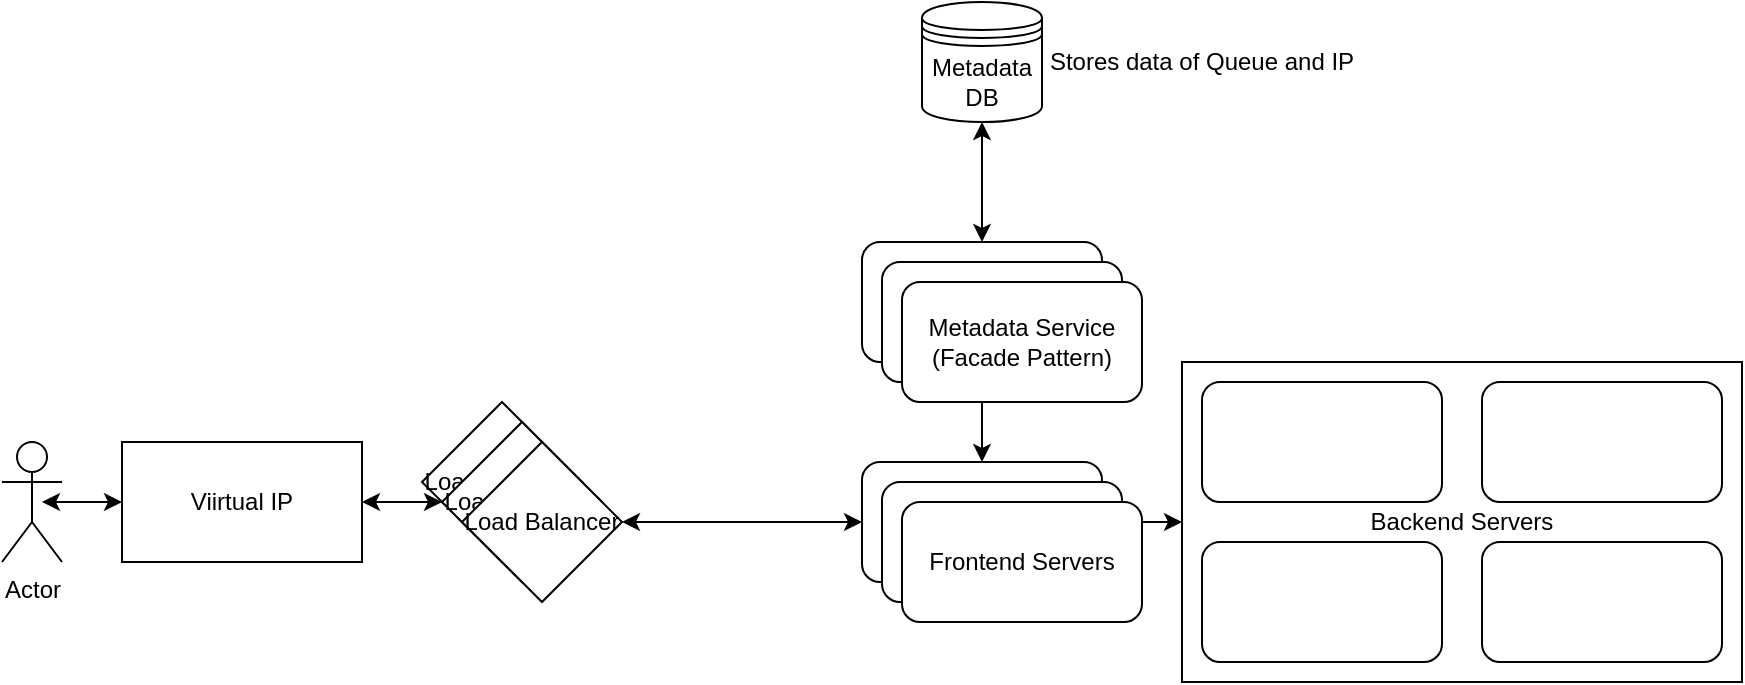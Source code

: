 <mxfile version="14.8.6" type="github">
  <diagram id="BiaBzupZuHQj9mEWrDAO" name="Page-1">
    <mxGraphModel dx="1268" dy="682" grid="1" gridSize="10" guides="1" tooltips="1" connect="1" arrows="1" fold="1" page="1" pageScale="1" pageWidth="100" pageHeight="100" math="0" shadow="0">
      <root>
        <mxCell id="0" />
        <mxCell id="1" parent="0" />
        <mxCell id="Wk8CPC1R70xKdI87IpBm-1" value="Frontend Servers" style="rounded=1;whiteSpace=wrap;html=1;" vertex="1" parent="1">
          <mxGeometry x="40" y="60" width="120" height="60" as="geometry" />
        </mxCell>
        <mxCell id="Wk8CPC1R70xKdI87IpBm-2" value="Metadata Service&lt;br&gt;(Facade Pattern)" style="rounded=1;whiteSpace=wrap;html=1;" vertex="1" parent="1">
          <mxGeometry x="40" y="-50" width="120" height="60" as="geometry" />
        </mxCell>
        <mxCell id="Wk8CPC1R70xKdI87IpBm-4" value="Load Balancer" style="rhombus;whiteSpace=wrap;html=1;" vertex="1" parent="1">
          <mxGeometry x="-180" y="30" width="80" height="80" as="geometry" />
        </mxCell>
        <mxCell id="Wk8CPC1R70xKdI87IpBm-5" value="Load Balancer" style="rhombus;whiteSpace=wrap;html=1;" vertex="1" parent="1">
          <mxGeometry x="-170" y="40" width="80" height="80" as="geometry" />
        </mxCell>
        <mxCell id="Wk8CPC1R70xKdI87IpBm-6" value="Load Balancer" style="rhombus;whiteSpace=wrap;html=1;" vertex="1" parent="1">
          <mxGeometry x="-160" y="50" width="80" height="80" as="geometry" />
        </mxCell>
        <mxCell id="Wk8CPC1R70xKdI87IpBm-8" value="Viirtual IP" style="rounded=0;whiteSpace=wrap;html=1;" vertex="1" parent="1">
          <mxGeometry x="-330" y="50" width="120" height="60" as="geometry" />
        </mxCell>
        <mxCell id="Wk8CPC1R70xKdI87IpBm-9" value="Actor" style="shape=umlActor;verticalLabelPosition=bottom;verticalAlign=top;html=1;outlineConnect=0;" vertex="1" parent="1">
          <mxGeometry x="-390" y="50" width="30" height="60" as="geometry" />
        </mxCell>
        <mxCell id="Wk8CPC1R70xKdI87IpBm-10" value="" style="endArrow=classic;startArrow=classic;html=1;entryX=0;entryY=0.5;entryDx=0;entryDy=0;" edge="1" parent="1">
          <mxGeometry width="50" height="50" relative="1" as="geometry">
            <mxPoint x="-80" y="90" as="sourcePoint" />
            <mxPoint x="40" y="90" as="targetPoint" />
          </mxGeometry>
        </mxCell>
        <mxCell id="Wk8CPC1R70xKdI87IpBm-11" value="Backend Servers" style="rounded=0;whiteSpace=wrap;html=1;" vertex="1" parent="1">
          <mxGeometry x="200" y="10" width="280" height="160" as="geometry" />
        </mxCell>
        <mxCell id="Wk8CPC1R70xKdI87IpBm-12" value="" style="rounded=1;whiteSpace=wrap;html=1;" vertex="1" parent="1">
          <mxGeometry x="210" y="20" width="120" height="60" as="geometry" />
        </mxCell>
        <mxCell id="Wk8CPC1R70xKdI87IpBm-13" value="" style="rounded=1;whiteSpace=wrap;html=1;" vertex="1" parent="1">
          <mxGeometry x="350" y="20" width="120" height="60" as="geometry" />
        </mxCell>
        <mxCell id="Wk8CPC1R70xKdI87IpBm-14" value="" style="rounded=1;whiteSpace=wrap;html=1;" vertex="1" parent="1">
          <mxGeometry x="210" y="100" width="120" height="60" as="geometry" />
        </mxCell>
        <mxCell id="Wk8CPC1R70xKdI87IpBm-15" value="" style="rounded=1;whiteSpace=wrap;html=1;" vertex="1" parent="1">
          <mxGeometry x="350" y="100" width="120" height="60" as="geometry" />
        </mxCell>
        <mxCell id="Wk8CPC1R70xKdI87IpBm-16" value="" style="endArrow=classic;startArrow=classic;html=1;exitX=1;exitY=0.5;exitDx=0;exitDy=0;entryX=0;entryY=0.5;entryDx=0;entryDy=0;" edge="1" parent="1" source="Wk8CPC1R70xKdI87IpBm-1" target="Wk8CPC1R70xKdI87IpBm-11">
          <mxGeometry width="50" height="50" relative="1" as="geometry">
            <mxPoint x="30" y="40" as="sourcePoint" />
            <mxPoint x="80" y="-10" as="targetPoint" />
          </mxGeometry>
        </mxCell>
        <mxCell id="Wk8CPC1R70xKdI87IpBm-17" value="" style="endArrow=classic;startArrow=classic;html=1;exitX=0.5;exitY=0;exitDx=0;exitDy=0;entryX=0.5;entryY=1;entryDx=0;entryDy=0;" edge="1" parent="1" source="Wk8CPC1R70xKdI87IpBm-1" target="Wk8CPC1R70xKdI87IpBm-2">
          <mxGeometry width="50" height="50" relative="1" as="geometry">
            <mxPoint x="40" y="50" as="sourcePoint" />
            <mxPoint x="90" as="targetPoint" />
          </mxGeometry>
        </mxCell>
        <mxCell id="Wk8CPC1R70xKdI87IpBm-18" value="" style="endArrow=classic;startArrow=classic;html=1;exitX=0.5;exitY=0;exitDx=0;exitDy=0;" edge="1" parent="1" source="Wk8CPC1R70xKdI87IpBm-2">
          <mxGeometry width="50" height="50" relative="1" as="geometry">
            <mxPoint x="70" y="-60" as="sourcePoint" />
            <mxPoint x="100" y="-110" as="targetPoint" />
          </mxGeometry>
        </mxCell>
        <mxCell id="Wk8CPC1R70xKdI87IpBm-19" value="" style="endArrow=classic;startArrow=classic;html=1;exitX=1;exitY=0.5;exitDx=0;exitDy=0;" edge="1" parent="1" source="Wk8CPC1R70xKdI87IpBm-8">
          <mxGeometry width="50" height="50" relative="1" as="geometry">
            <mxPoint x="30" y="150" as="sourcePoint" />
            <mxPoint x="-170" y="80" as="targetPoint" />
          </mxGeometry>
        </mxCell>
        <mxCell id="Wk8CPC1R70xKdI87IpBm-20" value="" style="endArrow=classic;startArrow=classic;html=1;entryX=0;entryY=0.5;entryDx=0;entryDy=0;" edge="1" parent="1" target="Wk8CPC1R70xKdI87IpBm-8">
          <mxGeometry width="50" height="50" relative="1" as="geometry">
            <mxPoint x="-370" y="80" as="sourcePoint" />
            <mxPoint x="80" y="100" as="targetPoint" />
          </mxGeometry>
        </mxCell>
        <mxCell id="Wk8CPC1R70xKdI87IpBm-21" value="Metadata Service&lt;br&gt;(Facade Pattern)" style="rounded=1;whiteSpace=wrap;html=1;" vertex="1" parent="1">
          <mxGeometry x="50" y="-40" width="120" height="60" as="geometry" />
        </mxCell>
        <mxCell id="Wk8CPC1R70xKdI87IpBm-22" value="Metadata Service&lt;br&gt;(Facade Pattern)" style="rounded=1;whiteSpace=wrap;html=1;" vertex="1" parent="1">
          <mxGeometry x="60" y="-30" width="120" height="60" as="geometry" />
        </mxCell>
        <mxCell id="Wk8CPC1R70xKdI87IpBm-23" value="Metadata DB" style="shape=datastore;whiteSpace=wrap;html=1;" vertex="1" parent="1">
          <mxGeometry x="70" y="-170" width="60" height="60" as="geometry" />
        </mxCell>
        <mxCell id="Wk8CPC1R70xKdI87IpBm-24" value="Frontend Servers" style="rounded=1;whiteSpace=wrap;html=1;" vertex="1" parent="1">
          <mxGeometry x="50" y="70" width="120" height="60" as="geometry" />
        </mxCell>
        <mxCell id="Wk8CPC1R70xKdI87IpBm-25" value="Frontend Servers" style="rounded=1;whiteSpace=wrap;html=1;" vertex="1" parent="1">
          <mxGeometry x="60" y="80" width="120" height="60" as="geometry" />
        </mxCell>
        <mxCell id="Wk8CPC1R70xKdI87IpBm-26" value="Stores data of Queue and IP" style="text;html=1;strokeColor=none;fillColor=none;align=center;verticalAlign=middle;whiteSpace=wrap;rounded=0;" vertex="1" parent="1">
          <mxGeometry x="130" y="-150" width="160" height="20" as="geometry" />
        </mxCell>
      </root>
    </mxGraphModel>
  </diagram>
</mxfile>
